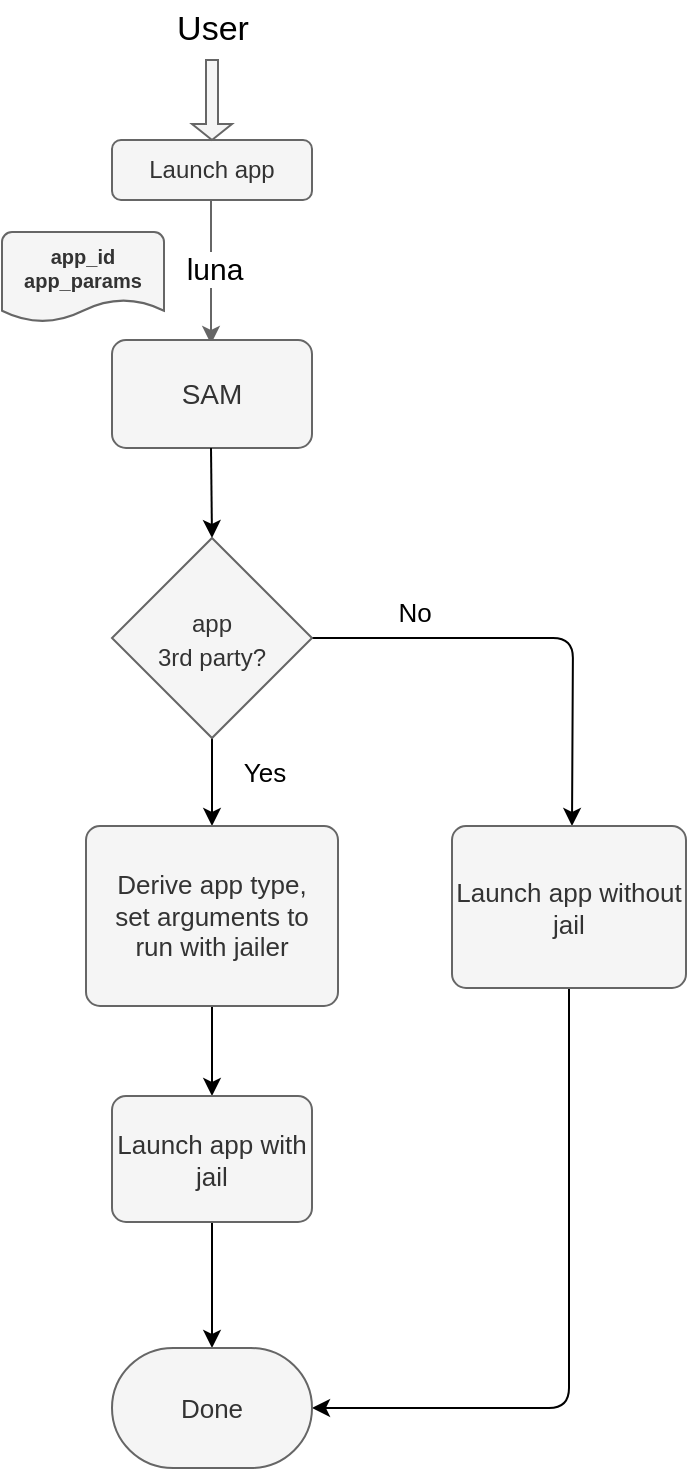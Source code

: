 <mxfile version="17.4.0" type="device" pages="2"><diagram id="-rwGRfyvFYUILHVzl1La" name="Page-1"><mxGraphModel dx="1021" dy="529" grid="0" gridSize="9" guides="1" tooltips="1" connect="1" arrows="1" fold="1" page="1" pageScale="1" pageWidth="850" pageHeight="1100" math="0" shadow="0"><root><mxCell id="0"/><mxCell id="1" parent="0"/><mxCell id="MiN8i8n4uXeQczKuZK2x-1" value="Launch app" style="rounded=1;whiteSpace=wrap;html=1;fillColor=#f5f5f5;strokeColor=#666666;fontColor=#333333;align=center;" vertex="1" parent="1"><mxGeometry x="370" y="80" width="100" height="30" as="geometry"/></mxCell><mxCell id="MiN8i8n4uXeQczKuZK2x-3" value="" style="shape=singleArrow;direction=south;whiteSpace=wrap;html=1;fillColor=#f5f5f5;fontColor=#333333;strokeColor=#666666;" vertex="1" parent="1"><mxGeometry x="410" y="40" width="20" height="40" as="geometry"/></mxCell><mxCell id="MiN8i8n4uXeQczKuZK2x-4" value="User" style="text;strokeColor=none;fillColor=none;html=1;fontSize=17;fontStyle=0;verticalAlign=middle;align=center;" vertex="1" parent="1"><mxGeometry x="370" y="10" width="100" height="30" as="geometry"/></mxCell><mxCell id="MiN8i8n4uXeQczKuZK2x-16" value="" style="endArrow=classic;html=1;rounded=1;fontSize=17;endSize=6;strokeColor=#666666;strokeWidth=1;jumpSize=6;fillColor=#f5f5f5;" edge="1" parent="1"><mxGeometry relative="1" as="geometry"><mxPoint x="419.5" y="110" as="sourcePoint"/><mxPoint x="419.5" y="182" as="targetPoint"/></mxGeometry></mxCell><mxCell id="MiN8i8n4uXeQczKuZK2x-17" value="luna" style="edgeLabel;resizable=0;html=1;align=center;verticalAlign=middle;fontSize=15;" connectable="0" vertex="1" parent="MiN8i8n4uXeQczKuZK2x-16"><mxGeometry relative="1" as="geometry"><mxPoint x="1" y="-2" as="offset"/></mxGeometry></mxCell><mxCell id="MiN8i8n4uXeQczKuZK2x-24" value="app_id&lt;br style=&quot;font-size: 10px;&quot;&gt;app_params" style="strokeWidth=1;html=1;shape=mxgraph.flowchart.document2;whiteSpace=wrap;size=0.25;fontSize=10;verticalAlign=top;horizontal=1;fontStyle=1;fillColor=#f5f5f5;fontColor=#333333;strokeColor=#666666;" vertex="1" parent="1"><mxGeometry x="315" y="126" width="81" height="45" as="geometry"/></mxCell><mxCell id="MiN8i8n4uXeQczKuZK2x-25" value="&lt;font style=&quot;font-size: 14px&quot;&gt;SAM&lt;/font&gt;" style="rounded=1;whiteSpace=wrap;html=1;absoluteArcSize=1;arcSize=14;strokeWidth=1;labelBorderColor=none;fontSize=10;fillColor=#f5f5f5;fontColor=#333333;strokeColor=#666666;" vertex="1" parent="1"><mxGeometry x="370" y="180" width="100" height="54" as="geometry"/></mxCell><mxCell id="MiN8i8n4uXeQczKuZK2x-26" value="" style="endArrow=classic;html=1;rounded=1;fontSize=14;endSize=6;strokeColor=default;strokeWidth=1;jumpSize=6;" edge="1" parent="1"><mxGeometry width="50" height="50" relative="1" as="geometry"><mxPoint x="419.5" y="234" as="sourcePoint"/><mxPoint x="420" y="279" as="targetPoint"/></mxGeometry></mxCell><mxCell id="MiN8i8n4uXeQczKuZK2x-36" value="" style="edgeStyle=orthogonalEdgeStyle;rounded=1;jumpSize=6;orthogonalLoop=1;jettySize=auto;html=1;fontSize=12;endSize=6;strokeColor=default;strokeWidth=1;" edge="1" parent="1" source="MiN8i8n4uXeQczKuZK2x-27"><mxGeometry relative="1" as="geometry"><mxPoint x="420" y="423" as="targetPoint"/></mxGeometry></mxCell><mxCell id="MiN8i8n4uXeQczKuZK2x-37" style="edgeStyle=orthogonalEdgeStyle;rounded=1;jumpSize=6;orthogonalLoop=1;jettySize=auto;html=1;entryX=0.5;entryY=0;entryDx=0;entryDy=0;fontSize=12;endSize=6;strokeColor=default;strokeWidth=1;" edge="1" parent="1" source="MiN8i8n4uXeQczKuZK2x-27"><mxGeometry relative="1" as="geometry"><mxPoint x="600" y="423" as="targetPoint"/></mxGeometry></mxCell><mxCell id="MiN8i8n4uXeQczKuZK2x-27" value="&lt;font style=&quot;font-size: 12px&quot;&gt;app&lt;br&gt;3rd party?&lt;/font&gt;" style="strokeWidth=1;html=1;shape=mxgraph.flowchart.decision;whiteSpace=wrap;labelBorderColor=none;fontSize=14;fillColor=#f5f5f5;fontColor=#333333;strokeColor=#666666;labelBackgroundColor=none;" vertex="1" parent="1"><mxGeometry x="370" y="279" width="100" height="100" as="geometry"/></mxCell><mxCell id="MiN8i8n4uXeQczKuZK2x-38" value="No" style="text;resizable=0;autosize=1;align=center;verticalAlign=middle;points=[];fillColor=none;strokeColor=none;rounded=0;labelBorderColor=none;fontSize=13;html=1;horizontal=1;" vertex="1" parent="1"><mxGeometry x="507" y="307" width="27" height="18" as="geometry"/></mxCell><mxCell id="MiN8i8n4uXeQczKuZK2x-39" value="Yes" style="text;resizable=0;autosize=1;align=center;verticalAlign=middle;points=[];fillColor=none;strokeColor=none;rounded=0;labelBorderColor=none;fontSize=13;html=1;horizontal=1;" vertex="1" parent="1"><mxGeometry x="428" y="387" width="36" height="18" as="geometry"/></mxCell><mxCell id="MiN8i8n4uXeQczKuZK2x-44" value="" style="edgeStyle=orthogonalEdgeStyle;rounded=1;jumpSize=6;orthogonalLoop=1;jettySize=auto;html=1;fontSize=13;endSize=6;strokeColor=default;strokeWidth=1;" edge="1" parent="1" source="MiN8i8n4uXeQczKuZK2x-41" target="MiN8i8n4uXeQczKuZK2x-43"><mxGeometry relative="1" as="geometry"/></mxCell><mxCell id="MiN8i8n4uXeQczKuZK2x-41" value="Derive app type,&lt;br&gt;&lt;div&gt;set arguments to&lt;/div&gt;run with jailer" style="rounded=1;whiteSpace=wrap;html=1;absoluteArcSize=1;arcSize=14;strokeWidth=1;labelBackgroundColor=none;labelBorderColor=none;fontSize=13;fillColor=#f5f5f5;spacing=1;align=center;fontColor=#333333;strokeColor=#666666;" vertex="1" parent="1"><mxGeometry x="357" y="423" width="126" height="90" as="geometry"/></mxCell><mxCell id="MiN8i8n4uXeQczKuZK2x-47" style="edgeStyle=orthogonalEdgeStyle;rounded=1;jumpSize=6;orthogonalLoop=1;jettySize=auto;html=1;entryX=1;entryY=0.5;entryDx=0;entryDy=0;entryPerimeter=0;fontSize=13;endSize=6;strokeColor=default;strokeWidth=1;" edge="1" parent="1" source="MiN8i8n4uXeQczKuZK2x-42" target="MiN8i8n4uXeQczKuZK2x-45"><mxGeometry relative="1" as="geometry"><Array as="points"><mxPoint x="599" y="714"/></Array></mxGeometry></mxCell><mxCell id="MiN8i8n4uXeQczKuZK2x-42" value="Launch app without jail" style="rounded=1;whiteSpace=wrap;html=1;absoluteArcSize=1;arcSize=14;strokeWidth=1;labelBackgroundColor=none;labelBorderColor=none;fontSize=13;fillColor=#f5f5f5;fontColor=#333333;strokeColor=#666666;" vertex="1" parent="1"><mxGeometry x="540" y="423" width="117" height="81" as="geometry"/></mxCell><mxCell id="MiN8i8n4uXeQczKuZK2x-46" value="" style="edgeStyle=orthogonalEdgeStyle;rounded=1;jumpSize=6;orthogonalLoop=1;jettySize=auto;html=1;fontSize=13;endSize=6;strokeColor=default;strokeWidth=1;" edge="1" parent="1" source="MiN8i8n4uXeQczKuZK2x-43" target="MiN8i8n4uXeQczKuZK2x-45"><mxGeometry relative="1" as="geometry"/></mxCell><mxCell id="MiN8i8n4uXeQczKuZK2x-43" value="Launch app with jail" style="rounded=1;whiteSpace=wrap;html=1;absoluteArcSize=1;arcSize=14;strokeWidth=1;labelBackgroundColor=none;labelBorderColor=none;fontSize=13;fillColor=#f5f5f5;fontColor=#333333;strokeColor=#666666;" vertex="1" parent="1"><mxGeometry x="370" y="558" width="100" height="63" as="geometry"/></mxCell><mxCell id="MiN8i8n4uXeQczKuZK2x-45" value="Done" style="strokeWidth=1;html=1;shape=mxgraph.flowchart.terminator;whiteSpace=wrap;labelBackgroundColor=none;labelBorderColor=none;fontSize=13;fillColor=#f5f5f5;fontColor=#333333;strokeColor=#666666;" vertex="1" parent="1"><mxGeometry x="370" y="684" width="100" height="60" as="geometry"/></mxCell></root></mxGraphModel></diagram><diagram id="WYU3yLepvswIOIYfZYi4" name="Page-2"><mxGraphModel dx="868" dy="450" grid="0" gridSize="9" guides="1" tooltips="1" connect="1" arrows="1" fold="1" page="1" pageScale="1" pageWidth="850" pageHeight="1100" math="0" shadow="0"><root><mxCell id="0"/><mxCell id="1" parent="0"/></root></mxGraphModel></diagram></mxfile>